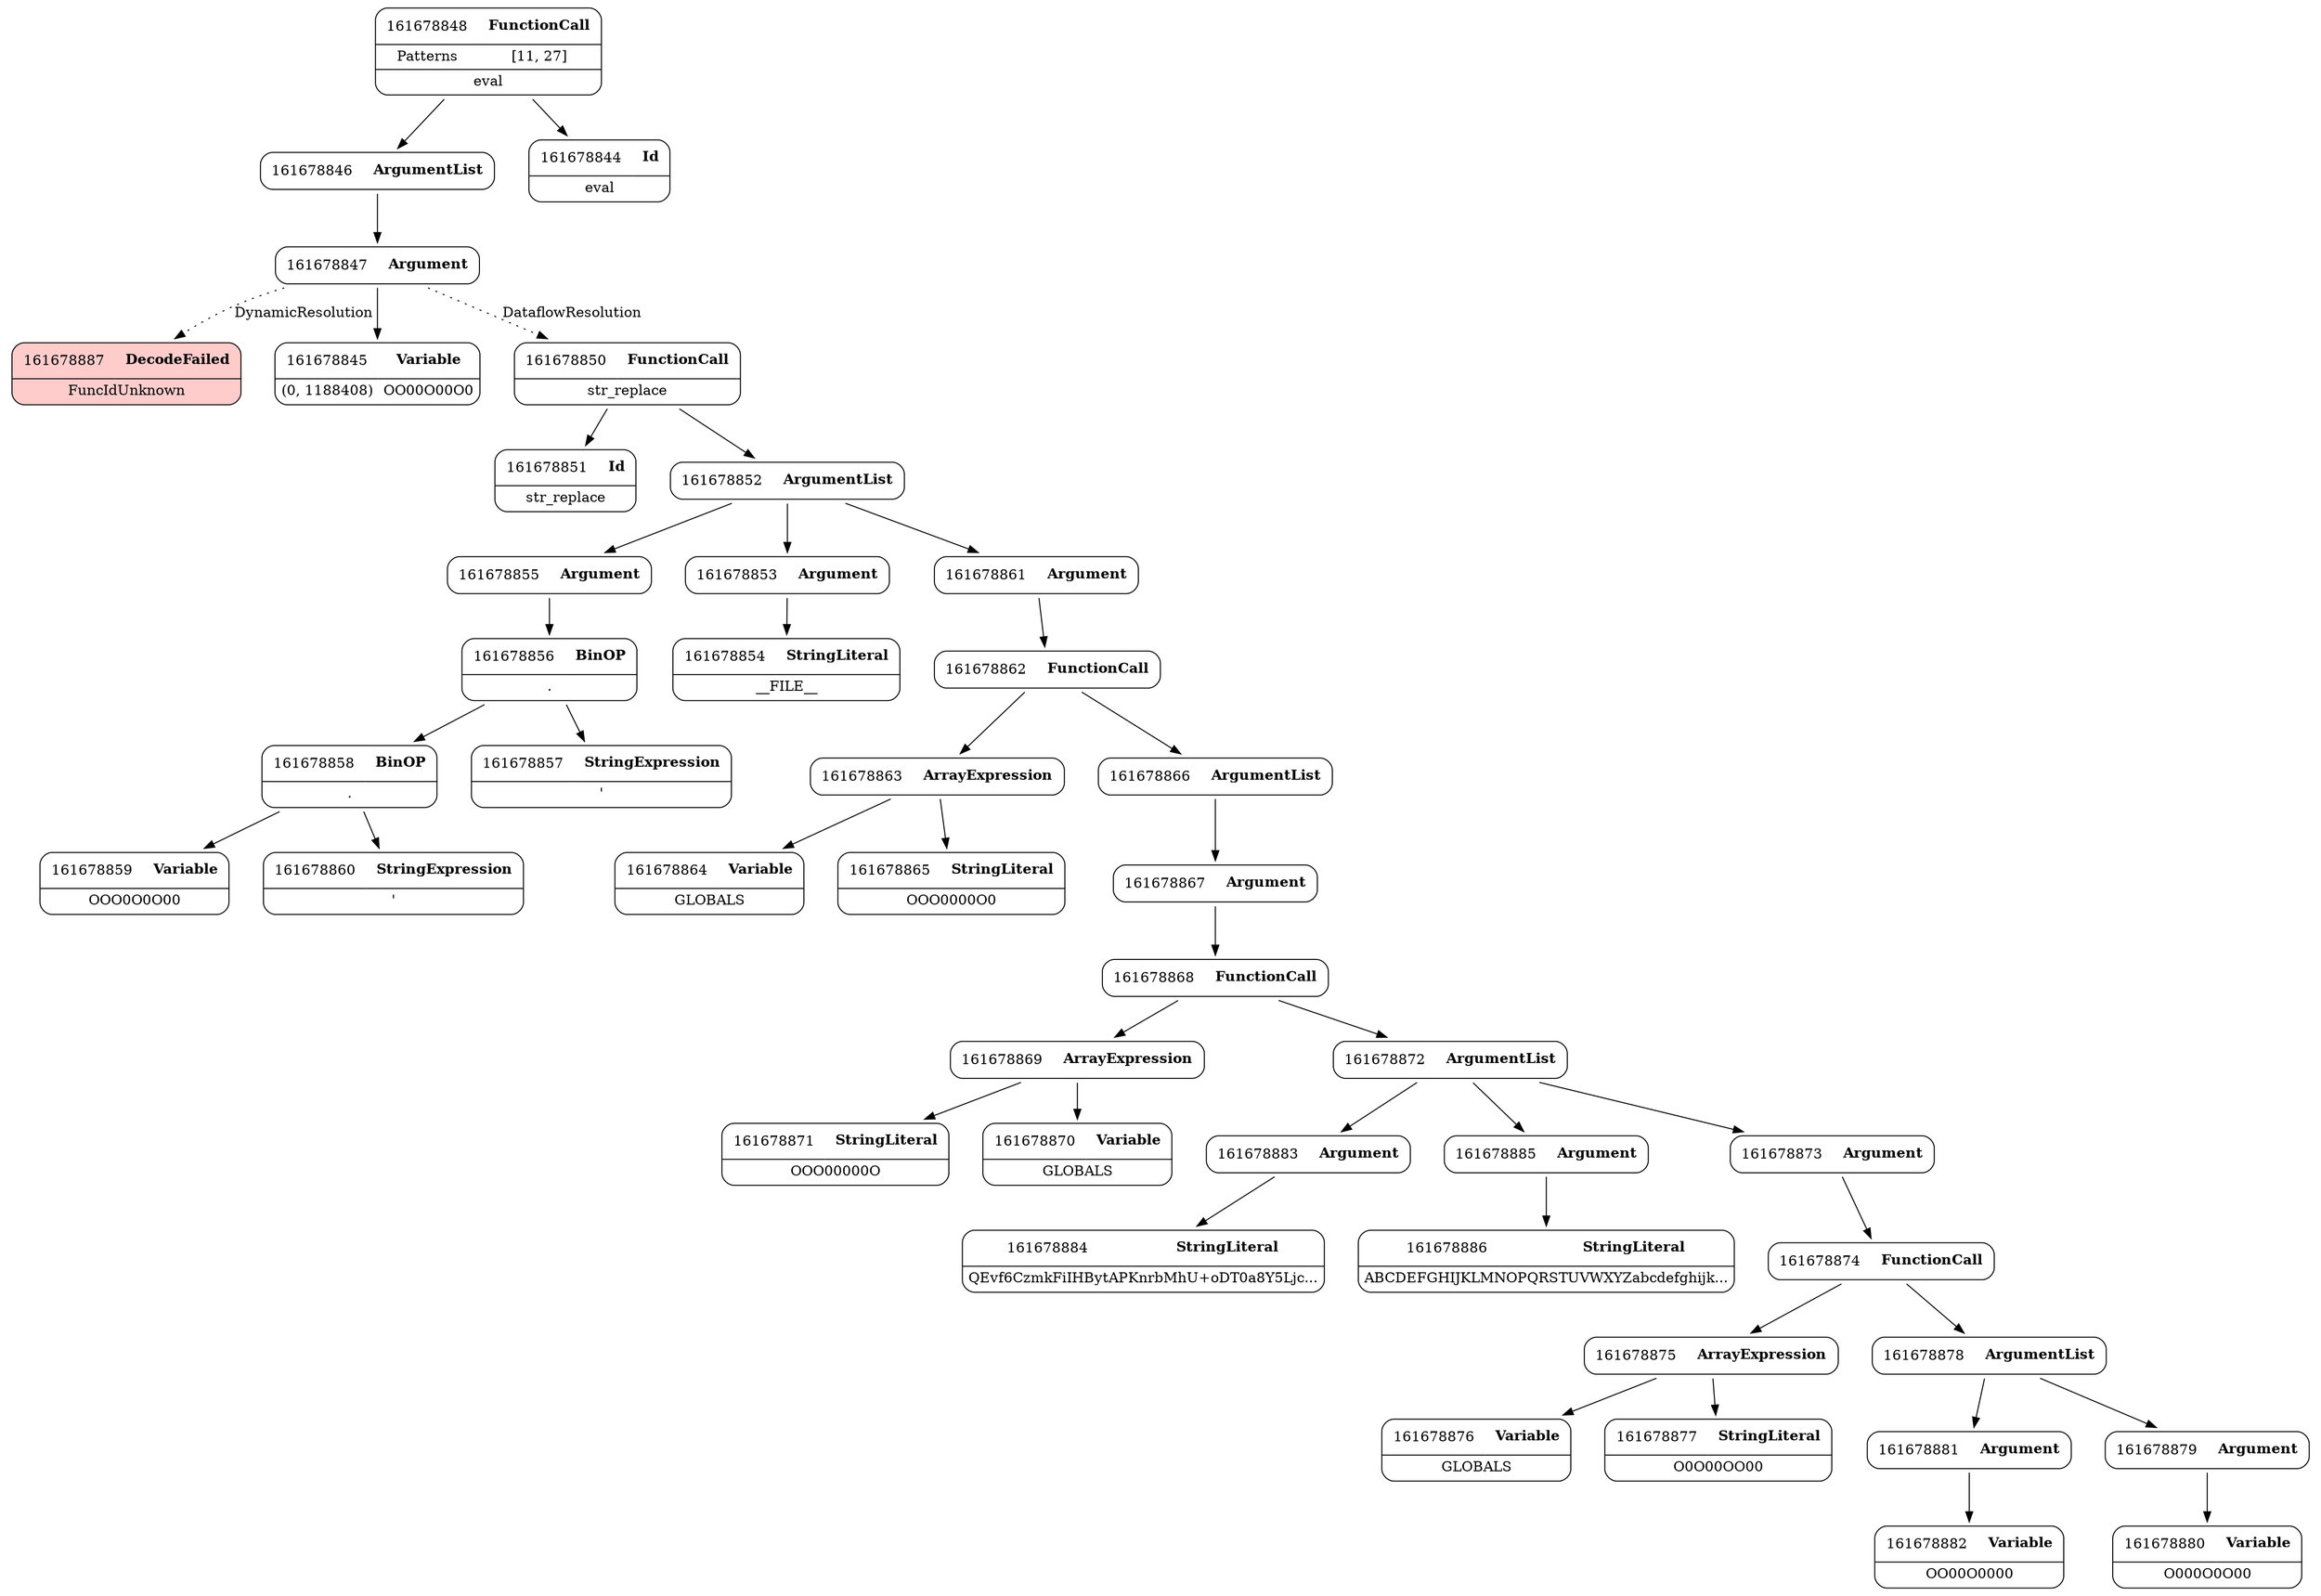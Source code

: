 digraph ast {
node [shape=none];
161678883 [label=<<TABLE border='1' cellspacing='0' cellpadding='10' style='rounded' ><TR><TD border='0'>161678883</TD><TD border='0'><B>Argument</B></TD></TR></TABLE>>];
161678883 -> 161678884 [weight=2];
161678882 [label=<<TABLE border='1' cellspacing='0' cellpadding='10' style='rounded' ><TR><TD border='0'>161678882</TD><TD border='0'><B>Variable</B></TD></TR><HR/><TR><TD border='0' cellpadding='5' colspan='2'>OO00O0000</TD></TR></TABLE>>];
161678881 [label=<<TABLE border='1' cellspacing='0' cellpadding='10' style='rounded' ><TR><TD border='0'>161678881</TD><TD border='0'><B>Argument</B></TD></TR></TABLE>>];
161678881 -> 161678882 [weight=2];
161678880 [label=<<TABLE border='1' cellspacing='0' cellpadding='10' style='rounded' ><TR><TD border='0'>161678880</TD><TD border='0'><B>Variable</B></TD></TR><HR/><TR><TD border='0' cellpadding='5' colspan='2'>O000O0O00</TD></TR></TABLE>>];
161678887 [label=<<TABLE border='1' cellspacing='0' cellpadding='10' style='rounded' bgcolor='#FFCCCC' ><TR><TD border='0'>161678887</TD><TD border='0'><B>DecodeFailed</B></TD></TR><HR/><TR><TD border='0' cellpadding='5' colspan='2'>FuncIdUnknown</TD></TR></TABLE>>];
161678886 [label=<<TABLE border='1' cellspacing='0' cellpadding='10' style='rounded' ><TR><TD border='0'>161678886</TD><TD border='0'><B>StringLiteral</B></TD></TR><HR/><TR><TD border='0' cellpadding='5' colspan='2'>ABCDEFGHIJKLMNOPQRSTUVWXYZabcdefghijk...</TD></TR></TABLE>>];
161678885 [label=<<TABLE border='1' cellspacing='0' cellpadding='10' style='rounded' ><TR><TD border='0'>161678885</TD><TD border='0'><B>Argument</B></TD></TR></TABLE>>];
161678885 -> 161678886 [weight=2];
161678884 [label=<<TABLE border='1' cellspacing='0' cellpadding='10' style='rounded' ><TR><TD border='0'>161678884</TD><TD border='0'><B>StringLiteral</B></TD></TR><HR/><TR><TD border='0' cellpadding='5' colspan='2'>QEvf6CzmkFiIHBytAPKnrbMhU+oDT0a8Y5Ljc...</TD></TR></TABLE>>];
161678847 [label=<<TABLE border='1' cellspacing='0' cellpadding='10' style='rounded' ><TR><TD border='0'>161678847</TD><TD border='0'><B>Argument</B></TD></TR></TABLE>>];
161678847 -> 161678845 [weight=2];
161678847 -> 161678887 [style=dotted,label=DynamicResolution];
161678847 -> 161678850 [style=dotted,label=DataflowResolution];
161678846 [label=<<TABLE border='1' cellspacing='0' cellpadding='10' style='rounded' ><TR><TD border='0'>161678846</TD><TD border='0'><B>ArgumentList</B></TD></TR></TABLE>>];
161678846 -> 161678847 [weight=2];
161678845 [label=<<TABLE border='1' cellspacing='0' cellpadding='10' style='rounded' ><TR><TD border='0'>161678845</TD><TD border='0'><B>Variable</B></TD></TR><HR/><TR><TD border='0' cellpadding='5'>(0, 1188408)</TD><TD border='0' cellpadding='5'>OO00O00O0</TD></TR></TABLE>>];
161678844 [label=<<TABLE border='1' cellspacing='0' cellpadding='10' style='rounded' ><TR><TD border='0'>161678844</TD><TD border='0'><B>Id</B></TD></TR><HR/><TR><TD border='0' cellpadding='5' colspan='2'>eval</TD></TR></TABLE>>];
161678851 [label=<<TABLE border='1' cellspacing='0' cellpadding='10' style='rounded' ><TR><TD border='0'>161678851</TD><TD border='0'><B>Id</B></TD></TR><HR/><TR><TD border='0' cellpadding='5' colspan='2'>str_replace</TD></TR></TABLE>>];
161678850 [label=<<TABLE border='1' cellspacing='0' cellpadding='10' style='rounded' ><TR><TD border='0'>161678850</TD><TD border='0'><B>FunctionCall</B></TD></TR><HR/><TR><TD border='0' cellpadding='5' colspan='2'>str_replace</TD></TR></TABLE>>];
161678850 -> 161678851 [weight=2];
161678850 -> 161678852 [weight=2];
161678848 [label=<<TABLE border='1' cellspacing='0' cellpadding='10' style='rounded' ><TR><TD border='0'>161678848</TD><TD border='0'><B>FunctionCall</B></TD></TR><HR/><TR><TD border='0' cellpadding='5'>Patterns</TD><TD border='0' cellpadding='5'>[11, 27]</TD></TR><HR/><TR><TD border='0' cellpadding='5' colspan='2'>eval</TD></TR></TABLE>>];
161678848 -> 161678844 [weight=2];
161678848 -> 161678846 [weight=2];
161678855 [label=<<TABLE border='1' cellspacing='0' cellpadding='10' style='rounded' ><TR><TD border='0'>161678855</TD><TD border='0'><B>Argument</B></TD></TR></TABLE>>];
161678855 -> 161678856 [weight=2];
161678854 [label=<<TABLE border='1' cellspacing='0' cellpadding='10' style='rounded' ><TR><TD border='0'>161678854</TD><TD border='0'><B>StringLiteral</B></TD></TR><HR/><TR><TD border='0' cellpadding='5' colspan='2'>__FILE__</TD></TR></TABLE>>];
161678853 [label=<<TABLE border='1' cellspacing='0' cellpadding='10' style='rounded' ><TR><TD border='0'>161678853</TD><TD border='0'><B>Argument</B></TD></TR></TABLE>>];
161678853 -> 161678854 [weight=2];
161678852 [label=<<TABLE border='1' cellspacing='0' cellpadding='10' style='rounded' ><TR><TD border='0'>161678852</TD><TD border='0'><B>ArgumentList</B></TD></TR></TABLE>>];
161678852 -> 161678853 [weight=2];
161678852 -> 161678855 [weight=2];
161678852 -> 161678861 [weight=2];
161678859 [label=<<TABLE border='1' cellspacing='0' cellpadding='10' style='rounded' ><TR><TD border='0'>161678859</TD><TD border='0'><B>Variable</B></TD></TR><HR/><TR><TD border='0' cellpadding='5' colspan='2'>OOO0O0O00</TD></TR></TABLE>>];
161678858 [label=<<TABLE border='1' cellspacing='0' cellpadding='10' style='rounded' ><TR><TD border='0'>161678858</TD><TD border='0'><B>BinOP</B></TD></TR><HR/><TR><TD border='0' cellpadding='5' colspan='2'>.</TD></TR></TABLE>>];
161678858 -> 161678859 [weight=2];
161678858 -> 161678860 [weight=2];
161678857 [label=<<TABLE border='1' cellspacing='0' cellpadding='10' style='rounded' ><TR><TD border='0'>161678857</TD><TD border='0'><B>StringExpression</B></TD></TR><HR/><TR><TD border='0' cellpadding='5' colspan='2'>'</TD></TR></TABLE>>];
161678856 [label=<<TABLE border='1' cellspacing='0' cellpadding='10' style='rounded' ><TR><TD border='0'>161678856</TD><TD border='0'><B>BinOP</B></TD></TR><HR/><TR><TD border='0' cellpadding='5' colspan='2'>.</TD></TR></TABLE>>];
161678856 -> 161678857 [weight=2];
161678856 -> 161678858 [weight=2];
161678863 [label=<<TABLE border='1' cellspacing='0' cellpadding='10' style='rounded' ><TR><TD border='0'>161678863</TD><TD border='0'><B>ArrayExpression</B></TD></TR></TABLE>>];
161678863 -> 161678864 [weight=2];
161678863 -> 161678865 [weight=2];
161678862 [label=<<TABLE border='1' cellspacing='0' cellpadding='10' style='rounded' ><TR><TD border='0'>161678862</TD><TD border='0'><B>FunctionCall</B></TD></TR></TABLE>>];
161678862 -> 161678863 [weight=2];
161678862 -> 161678866 [weight=2];
161678861 [label=<<TABLE border='1' cellspacing='0' cellpadding='10' style='rounded' ><TR><TD border='0'>161678861</TD><TD border='0'><B>Argument</B></TD></TR></TABLE>>];
161678861 -> 161678862 [weight=2];
161678860 [label=<<TABLE border='1' cellspacing='0' cellpadding='10' style='rounded' ><TR><TD border='0'>161678860</TD><TD border='0'><B>StringExpression</B></TD></TR><HR/><TR><TD border='0' cellpadding='5' colspan='2'>'</TD></TR></TABLE>>];
161678867 [label=<<TABLE border='1' cellspacing='0' cellpadding='10' style='rounded' ><TR><TD border='0'>161678867</TD><TD border='0'><B>Argument</B></TD></TR></TABLE>>];
161678867 -> 161678868 [weight=2];
161678866 [label=<<TABLE border='1' cellspacing='0' cellpadding='10' style='rounded' ><TR><TD border='0'>161678866</TD><TD border='0'><B>ArgumentList</B></TD></TR></TABLE>>];
161678866 -> 161678867 [weight=2];
161678865 [label=<<TABLE border='1' cellspacing='0' cellpadding='10' style='rounded' ><TR><TD border='0'>161678865</TD><TD border='0'><B>StringLiteral</B></TD></TR><HR/><TR><TD border='0' cellpadding='5' colspan='2'>OOO0000O0</TD></TR></TABLE>>];
161678864 [label=<<TABLE border='1' cellspacing='0' cellpadding='10' style='rounded' ><TR><TD border='0'>161678864</TD><TD border='0'><B>Variable</B></TD></TR><HR/><TR><TD border='0' cellpadding='5' colspan='2'>GLOBALS</TD></TR></TABLE>>];
161678871 [label=<<TABLE border='1' cellspacing='0' cellpadding='10' style='rounded' ><TR><TD border='0'>161678871</TD><TD border='0'><B>StringLiteral</B></TD></TR><HR/><TR><TD border='0' cellpadding='5' colspan='2'>OOO00000O</TD></TR></TABLE>>];
161678870 [label=<<TABLE border='1' cellspacing='0' cellpadding='10' style='rounded' ><TR><TD border='0'>161678870</TD><TD border='0'><B>Variable</B></TD></TR><HR/><TR><TD border='0' cellpadding='5' colspan='2'>GLOBALS</TD></TR></TABLE>>];
161678869 [label=<<TABLE border='1' cellspacing='0' cellpadding='10' style='rounded' ><TR><TD border='0'>161678869</TD><TD border='0'><B>ArrayExpression</B></TD></TR></TABLE>>];
161678869 -> 161678870 [weight=2];
161678869 -> 161678871 [weight=2];
161678868 [label=<<TABLE border='1' cellspacing='0' cellpadding='10' style='rounded' ><TR><TD border='0'>161678868</TD><TD border='0'><B>FunctionCall</B></TD></TR></TABLE>>];
161678868 -> 161678869 [weight=2];
161678868 -> 161678872 [weight=2];
161678875 [label=<<TABLE border='1' cellspacing='0' cellpadding='10' style='rounded' ><TR><TD border='0'>161678875</TD><TD border='0'><B>ArrayExpression</B></TD></TR></TABLE>>];
161678875 -> 161678876 [weight=2];
161678875 -> 161678877 [weight=2];
161678874 [label=<<TABLE border='1' cellspacing='0' cellpadding='10' style='rounded' ><TR><TD border='0'>161678874</TD><TD border='0'><B>FunctionCall</B></TD></TR></TABLE>>];
161678874 -> 161678875 [weight=2];
161678874 -> 161678878 [weight=2];
161678873 [label=<<TABLE border='1' cellspacing='0' cellpadding='10' style='rounded' ><TR><TD border='0'>161678873</TD><TD border='0'><B>Argument</B></TD></TR></TABLE>>];
161678873 -> 161678874 [weight=2];
161678872 [label=<<TABLE border='1' cellspacing='0' cellpadding='10' style='rounded' ><TR><TD border='0'>161678872</TD><TD border='0'><B>ArgumentList</B></TD></TR></TABLE>>];
161678872 -> 161678873 [weight=2];
161678872 -> 161678883 [weight=2];
161678872 -> 161678885 [weight=2];
161678879 [label=<<TABLE border='1' cellspacing='0' cellpadding='10' style='rounded' ><TR><TD border='0'>161678879</TD><TD border='0'><B>Argument</B></TD></TR></TABLE>>];
161678879 -> 161678880 [weight=2];
161678878 [label=<<TABLE border='1' cellspacing='0' cellpadding='10' style='rounded' ><TR><TD border='0'>161678878</TD><TD border='0'><B>ArgumentList</B></TD></TR></TABLE>>];
161678878 -> 161678879 [weight=2];
161678878 -> 161678881 [weight=2];
161678877 [label=<<TABLE border='1' cellspacing='0' cellpadding='10' style='rounded' ><TR><TD border='0'>161678877</TD><TD border='0'><B>StringLiteral</B></TD></TR><HR/><TR><TD border='0' cellpadding='5' colspan='2'>O0O00OO00</TD></TR></TABLE>>];
161678876 [label=<<TABLE border='1' cellspacing='0' cellpadding='10' style='rounded' ><TR><TD border='0'>161678876</TD><TD border='0'><B>Variable</B></TD></TR><HR/><TR><TD border='0' cellpadding='5' colspan='2'>GLOBALS</TD></TR></TABLE>>];
}
